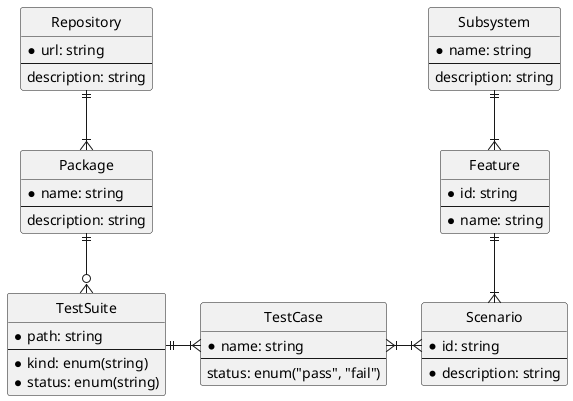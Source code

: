 
@startuml ER

' hide the spot
hide circle

' avoid problems with angled crows feet
skinparam linetype ortho

entity Feature {
  * id: string
  --
  * name: string
}

entity Scenario {
  * id: string
  --
  * description: string
}

entity TestSuite {
  * path: string
  --
  * kind: enum(string)
  * status: enum(string)
}

entity TestCase {
  * name: string
  --
  status: enum("pass", "fail")
}

entity Subsystem {
  * name: string
  --
  description: string
}

entity Repository {
  * url: string
  --
  description: string
}

entity Package {
  * name: string
  --
  description: string
}

Subsystem ||-down-|{ Feature
TestSuite }o-up-|| Package
Package }|-up-|| Repository
Scenario }|-up-|| Feature
TestCase }|-left-|| TestSuite
TestCase }|-right-|{ Scenario

@enduml